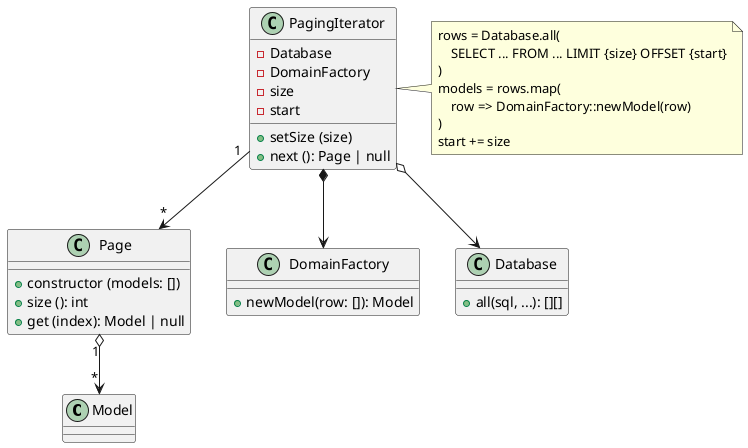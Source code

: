 @startuml

class Model {

}

class Page {
    + constructor (models: [])
    + size (): int
    + get (index): Model | null
}

class DomainFactory {
    + newModel(row: []): Model
}

class Database {
    + all(sql, ...): [][]
}

class PagingIterator {
    - Database
    - DomainFactory
    - size
    - start
    + setSize (size)
    + next (): Page | null
}

note right of PagingIterator
rows = Database.all(
    SELECT ... FROM ... LIMIT {size} OFFSET {start}
)
models = rows.map(
    row => DomainFactory::newModel(row)
)
start += size
end note

PagingIterator "1" --> "*" Page
PagingIterator *--> DomainFactory
PagingIterator o--> Database

Page "1" o--> "*" Model


@enduml
